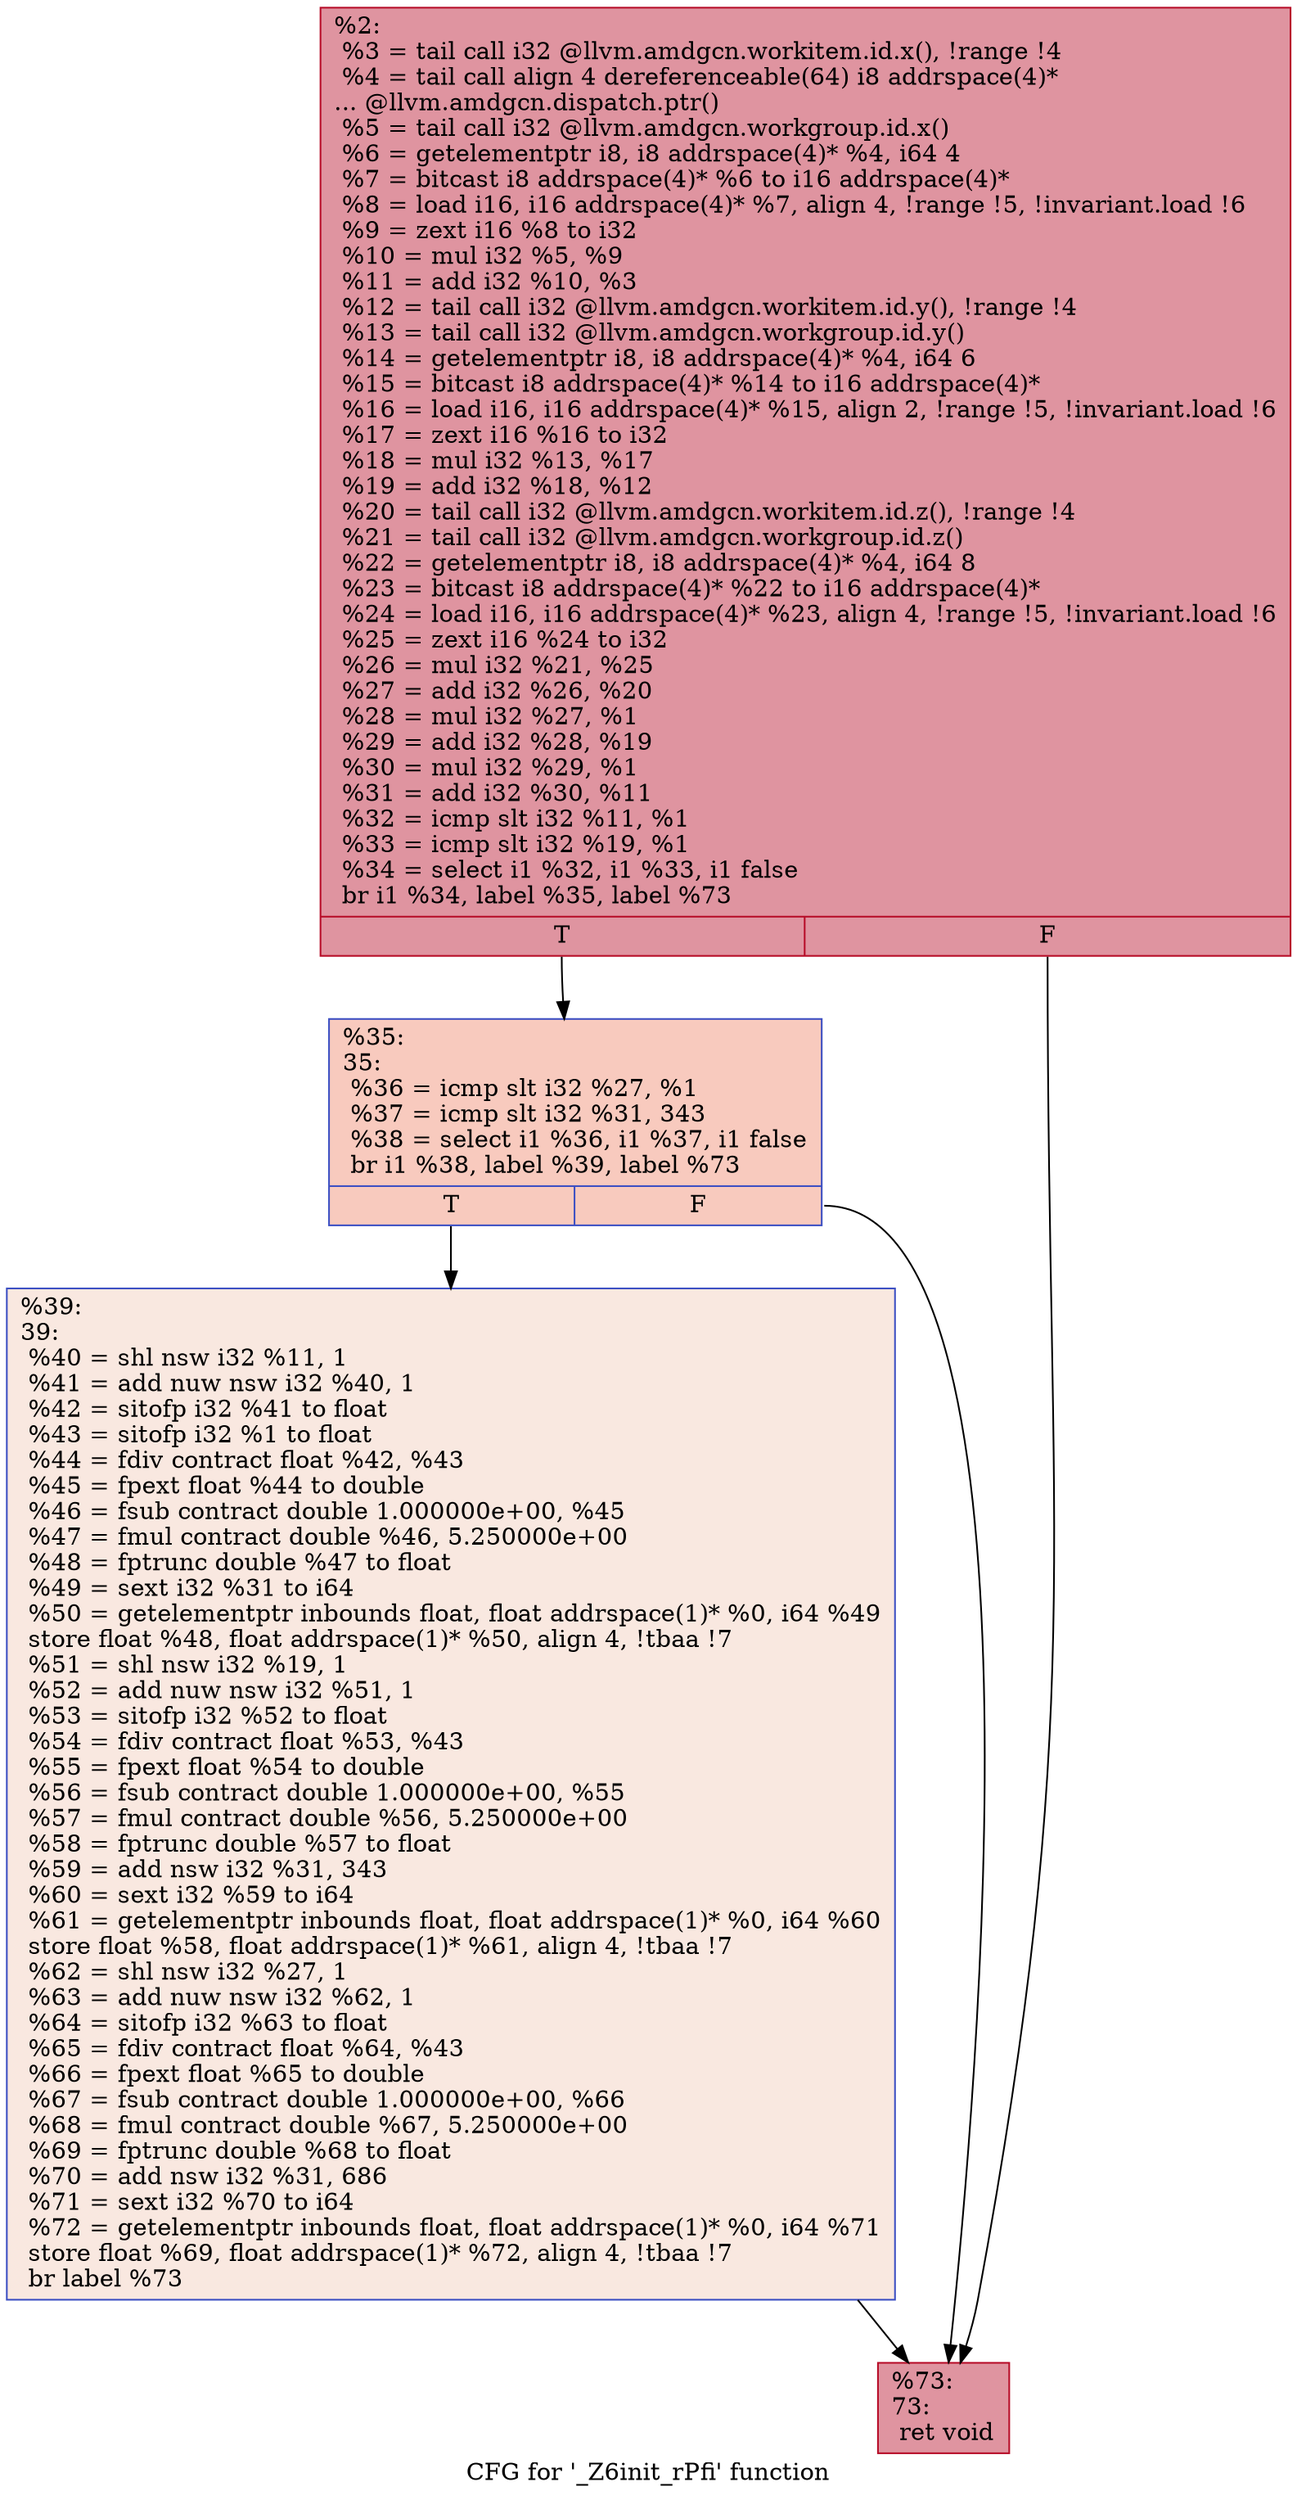 digraph "CFG for '_Z6init_rPfi' function" {
	label="CFG for '_Z6init_rPfi' function";

	Node0x52d59b0 [shape=record,color="#b70d28ff", style=filled, fillcolor="#b70d2870",label="{%2:\l  %3 = tail call i32 @llvm.amdgcn.workitem.id.x(), !range !4\l  %4 = tail call align 4 dereferenceable(64) i8 addrspace(4)*\l... @llvm.amdgcn.dispatch.ptr()\l  %5 = tail call i32 @llvm.amdgcn.workgroup.id.x()\l  %6 = getelementptr i8, i8 addrspace(4)* %4, i64 4\l  %7 = bitcast i8 addrspace(4)* %6 to i16 addrspace(4)*\l  %8 = load i16, i16 addrspace(4)* %7, align 4, !range !5, !invariant.load !6\l  %9 = zext i16 %8 to i32\l  %10 = mul i32 %5, %9\l  %11 = add i32 %10, %3\l  %12 = tail call i32 @llvm.amdgcn.workitem.id.y(), !range !4\l  %13 = tail call i32 @llvm.amdgcn.workgroup.id.y()\l  %14 = getelementptr i8, i8 addrspace(4)* %4, i64 6\l  %15 = bitcast i8 addrspace(4)* %14 to i16 addrspace(4)*\l  %16 = load i16, i16 addrspace(4)* %15, align 2, !range !5, !invariant.load !6\l  %17 = zext i16 %16 to i32\l  %18 = mul i32 %13, %17\l  %19 = add i32 %18, %12\l  %20 = tail call i32 @llvm.amdgcn.workitem.id.z(), !range !4\l  %21 = tail call i32 @llvm.amdgcn.workgroup.id.z()\l  %22 = getelementptr i8, i8 addrspace(4)* %4, i64 8\l  %23 = bitcast i8 addrspace(4)* %22 to i16 addrspace(4)*\l  %24 = load i16, i16 addrspace(4)* %23, align 4, !range !5, !invariant.load !6\l  %25 = zext i16 %24 to i32\l  %26 = mul i32 %21, %25\l  %27 = add i32 %26, %20\l  %28 = mul i32 %27, %1\l  %29 = add i32 %28, %19\l  %30 = mul i32 %29, %1\l  %31 = add i32 %30, %11\l  %32 = icmp slt i32 %11, %1\l  %33 = icmp slt i32 %19, %1\l  %34 = select i1 %32, i1 %33, i1 false\l  br i1 %34, label %35, label %73\l|{<s0>T|<s1>F}}"];
	Node0x52d59b0:s0 -> Node0x52d9150;
	Node0x52d59b0:s1 -> Node0x52da060;
	Node0x52d9150 [shape=record,color="#3d50c3ff", style=filled, fillcolor="#ef886b70",label="{%35:\l35:                                               \l  %36 = icmp slt i32 %27, %1\l  %37 = icmp slt i32 %31, 343\l  %38 = select i1 %36, i1 %37, i1 false\l  br i1 %38, label %39, label %73\l|{<s0>T|<s1>F}}"];
	Node0x52d9150:s0 -> Node0x52da370;
	Node0x52d9150:s1 -> Node0x52da060;
	Node0x52da370 [shape=record,color="#3d50c3ff", style=filled, fillcolor="#f1ccb870",label="{%39:\l39:                                               \l  %40 = shl nsw i32 %11, 1\l  %41 = add nuw nsw i32 %40, 1\l  %42 = sitofp i32 %41 to float\l  %43 = sitofp i32 %1 to float\l  %44 = fdiv contract float %42, %43\l  %45 = fpext float %44 to double\l  %46 = fsub contract double 1.000000e+00, %45\l  %47 = fmul contract double %46, 5.250000e+00\l  %48 = fptrunc double %47 to float\l  %49 = sext i32 %31 to i64\l  %50 = getelementptr inbounds float, float addrspace(1)* %0, i64 %49\l  store float %48, float addrspace(1)* %50, align 4, !tbaa !7\l  %51 = shl nsw i32 %19, 1\l  %52 = add nuw nsw i32 %51, 1\l  %53 = sitofp i32 %52 to float\l  %54 = fdiv contract float %53, %43\l  %55 = fpext float %54 to double\l  %56 = fsub contract double 1.000000e+00, %55\l  %57 = fmul contract double %56, 5.250000e+00\l  %58 = fptrunc double %57 to float\l  %59 = add nsw i32 %31, 343\l  %60 = sext i32 %59 to i64\l  %61 = getelementptr inbounds float, float addrspace(1)* %0, i64 %60\l  store float %58, float addrspace(1)* %61, align 4, !tbaa !7\l  %62 = shl nsw i32 %27, 1\l  %63 = add nuw nsw i32 %62, 1\l  %64 = sitofp i32 %63 to float\l  %65 = fdiv contract float %64, %43\l  %66 = fpext float %65 to double\l  %67 = fsub contract double 1.000000e+00, %66\l  %68 = fmul contract double %67, 5.250000e+00\l  %69 = fptrunc double %68 to float\l  %70 = add nsw i32 %31, 686\l  %71 = sext i32 %70 to i64\l  %72 = getelementptr inbounds float, float addrspace(1)* %0, i64 %71\l  store float %69, float addrspace(1)* %72, align 4, !tbaa !7\l  br label %73\l}"];
	Node0x52da370 -> Node0x52da060;
	Node0x52da060 [shape=record,color="#b70d28ff", style=filled, fillcolor="#b70d2870",label="{%73:\l73:                                               \l  ret void\l}"];
}

